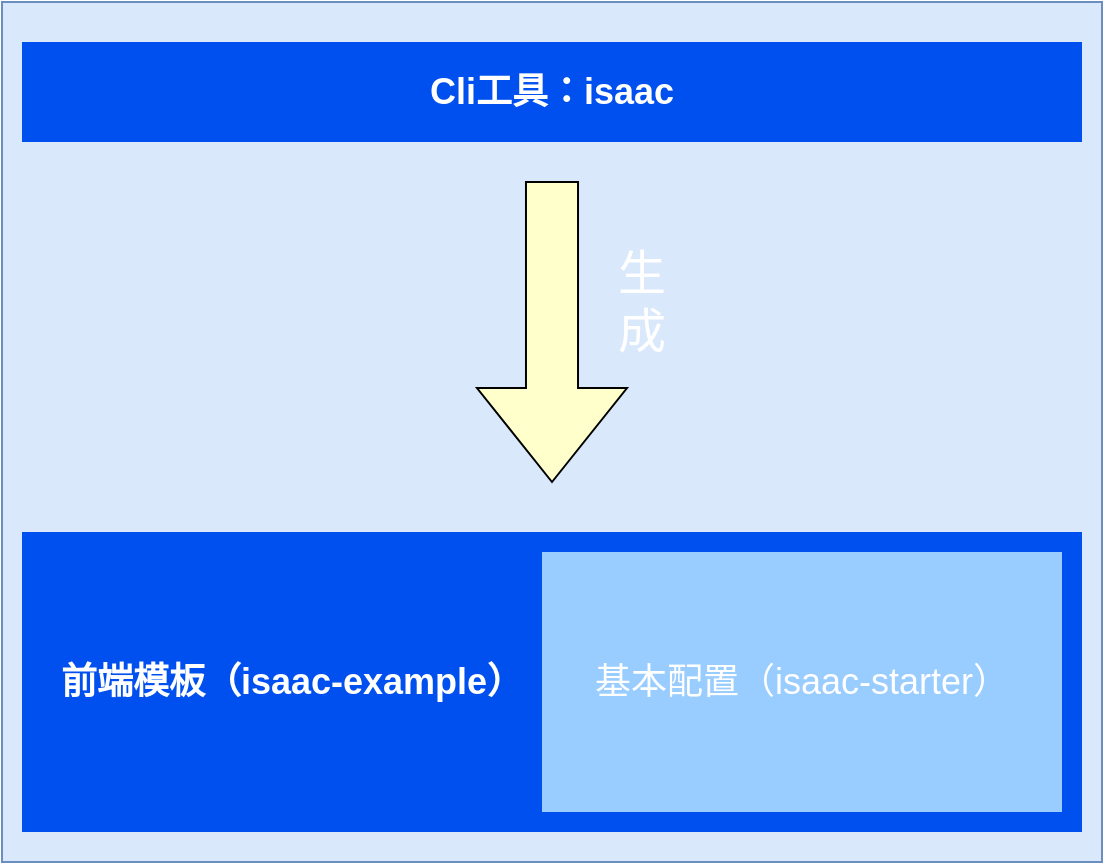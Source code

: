 <mxfile version="13.9.9" type="github" pages="6"><diagram id="6otcX5zRse0ud0OlFvIT" name="Page-1"><mxGraphModel dx="970" dy="597" grid="1" gridSize="10" guides="1" tooltips="1" connect="1" arrows="1" fold="1" page="1" pageScale="1" pageWidth="827" pageHeight="1169" math="0" shadow="0"><root><mxCell id="0"/><mxCell id="1" parent="0"/><mxCell id="jDVqzsKxWdKlwOmypgIS-8" value="" style="rounded=0;whiteSpace=wrap;html=1;fillColor=#dae8fc;strokeColor=#6c8ebf;" vertex="1" parent="1"><mxGeometry x="150" y="170" width="550" height="430" as="geometry"/></mxCell><mxCell id="jDVqzsKxWdKlwOmypgIS-9" value="&lt;h2&gt;&lt;b&gt;Cli工具：isaac&lt;/b&gt;&lt;/h2&gt;" style="rounded=0;whiteSpace=wrap;html=1;fillColor=#0050ef;fontColor=#ffffff;strokeColor=none;" vertex="1" parent="1"><mxGeometry x="160" y="190" width="530" height="50" as="geometry"/></mxCell><mxCell id="jDVqzsKxWdKlwOmypgIS-12" value="" style="rounded=0;whiteSpace=wrap;html=1;fillColor=#0050ef;fontColor=#ffffff;strokeColor=none;" vertex="1" parent="1"><mxGeometry x="160" y="435" width="530" height="150" as="geometry"/></mxCell><mxCell id="jDVqzsKxWdKlwOmypgIS-13" value="&lt;h2&gt;&lt;font color=&quot;#ffffff&quot;&gt;前端模板（isaac-example）&lt;/font&gt;&lt;/h2&gt;" style="text;html=1;strokeColor=none;fillColor=none;align=center;verticalAlign=middle;whiteSpace=wrap;rounded=0;rotation=0;" vertex="1" parent="1"><mxGeometry x="170" y="485" width="250" height="50" as="geometry"/></mxCell><mxCell id="jDVqzsKxWdKlwOmypgIS-15" value="&lt;font style=&quot;font-size: 18px&quot;&gt;基本配置（isaac-starter）&lt;/font&gt;" style="rounded=0;whiteSpace=wrap;html=1;fontColor=#ffffff;fillColor=#99CCFF;strokeColor=none;" vertex="1" parent="1"><mxGeometry x="420" y="445" width="260" height="130" as="geometry"/></mxCell><mxCell id="jDVqzsKxWdKlwOmypgIS-18" value="" style="shape=singleArrow;direction=south;whiteSpace=wrap;html=1;fillColor=#FFFFCC;arrowWidth=0.347;arrowSize=0.313;" vertex="1" parent="1"><mxGeometry x="387.5" y="260" width="75" height="150" as="geometry"/></mxCell><mxCell id="jDVqzsKxWdKlwOmypgIS-20" value="&lt;font style=&quot;font-size: 24px&quot; color=&quot;#ffffff&quot;&gt;生成&lt;/font&gt;" style="text;html=1;strokeColor=none;fillColor=none;align=center;verticalAlign=middle;whiteSpace=wrap;rounded=0;" vertex="1" parent="1"><mxGeometry x="450" y="310" width="40" height="20" as="geometry"/></mxCell></root></mxGraphModel></diagram><diagram id="1LnUUXDroYcjW_Lj-dPR" name="Page-2"><mxGraphModel dx="970" dy="597" grid="1" gridSize="10" guides="1" tooltips="1" connect="1" arrows="1" fold="1" page="1" pageScale="1" pageWidth="827" pageHeight="1169" math="0" shadow="0"><root><mxCell id="UqEc-HFAiwxeh4EpyW0S-0"/><mxCell id="UqEc-HFAiwxeh4EpyW0S-1" parent="UqEc-HFAiwxeh4EpyW0S-0"/><mxCell id="gWwB1pZjXVPNAmy_GSfP-2" value="" style="edgeStyle=orthogonalEdgeStyle;rounded=0;orthogonalLoop=1;jettySize=auto;html=1;" edge="1" parent="UqEc-HFAiwxeh4EpyW0S-1" source="tamhAyEGo12EPSpLrg5G-2" target="gWwB1pZjXVPNAmy_GSfP-1"><mxGeometry relative="1" as="geometry"/></mxCell><mxCell id="tamhAyEGo12EPSpLrg5G-2" value="&lt;font color=&quot;#ffffff&quot; style=&quot;font-size: 18px&quot;&gt;webpack公共配置&lt;/font&gt;" style="rounded=1;whiteSpace=wrap;html=1;strokeColor=#6c8ebf;fillColor=#dae8fc;" vertex="1" parent="UqEc-HFAiwxeh4EpyW0S-1"><mxGeometry x="270" y="230" width="260" height="80" as="geometry"/></mxCell><mxCell id="tamhAyEGo12EPSpLrg5G-10" value="" style="edgeStyle=orthogonalEdgeStyle;rounded=0;orthogonalLoop=1;jettySize=auto;html=1;" edge="1" parent="UqEc-HFAiwxeh4EpyW0S-1" source="tamhAyEGo12EPSpLrg5G-6" target="tamhAyEGo12EPSpLrg5G-2"><mxGeometry relative="1" as="geometry"/></mxCell><mxCell id="tamhAyEGo12EPSpLrg5G-6" value="&lt;font style=&quot;font-size: 18px&quot; color=&quot;#ffffff&quot;&gt;Vue&lt;/font&gt;" style="rounded=1;whiteSpace=wrap;html=1;strokeColor=#82b366;fillColor=#d5e8d4;" vertex="1" parent="UqEc-HFAiwxeh4EpyW0S-1"><mxGeometry x="190" y="400" width="160" height="80" as="geometry"/></mxCell><mxCell id="tamhAyEGo12EPSpLrg5G-11" value="" style="edgeStyle=orthogonalEdgeStyle;rounded=0;orthogonalLoop=1;jettySize=auto;html=1;" edge="1" parent="UqEc-HFAiwxeh4EpyW0S-1" source="tamhAyEGo12EPSpLrg5G-8" target="tamhAyEGo12EPSpLrg5G-2"><mxGeometry relative="1" as="geometry"/></mxCell><mxCell id="tamhAyEGo12EPSpLrg5G-8" value="&lt;font style=&quot;font-size: 18px&quot; color=&quot;#ffffff&quot;&gt;React&lt;/font&gt;" style="rounded=1;whiteSpace=wrap;html=1;strokeColor=#d79b00;fillColor=#ffe6cc;" vertex="1" parent="UqEc-HFAiwxeh4EpyW0S-1"><mxGeometry x="450" y="400" width="160" height="80" as="geometry"/></mxCell><mxCell id="gWwB1pZjXVPNAmy_GSfP-1" value="&lt;font style=&quot;font-size: 18px&quot; color=&quot;#ffffff&quot;&gt;isaac-starter配置&lt;/font&gt;" style="rounded=0;whiteSpace=wrap;html=1;strokeColor=#0e8088;fillColor=#b0e3e6;direction=west;" vertex="1" parent="UqEc-HFAiwxeh4EpyW0S-1"><mxGeometry x="270" y="130" width="260" height="60" as="geometry"/></mxCell></root></mxGraphModel></diagram><diagram id="YGaLvcI0wKPbFERS3ITs" name="Page-3"><mxGraphModel dx="970" dy="597" grid="1" gridSize="10" guides="1" tooltips="1" connect="1" arrows="1" fold="1" page="1" pageScale="1" pageWidth="827" pageHeight="1169" math="0" shadow="0"><root><mxCell id="e0H0sY_c4JXRI4TtJ5n2-0"/><mxCell id="e0H0sY_c4JXRI4TtJ5n2-1" parent="e0H0sY_c4JXRI4TtJ5n2-0"/><mxCell id="e0H0sY_c4JXRI4TtJ5n2-6" value="" style="edgeStyle=orthogonalEdgeStyle;rounded=0;orthogonalLoop=1;jettySize=auto;html=1;" edge="1" parent="e0H0sY_c4JXRI4TtJ5n2-1" source="e0H0sY_c4JXRI4TtJ5n2-2" target="e0H0sY_c4JXRI4TtJ5n2-3"><mxGeometry relative="1" as="geometry"/></mxCell><mxCell id="e0H0sY_c4JXRI4TtJ5n2-2" value="isaac-cli" style="rounded=0;whiteSpace=wrap;html=1;strokeColor=#000000;fillColor=#FFFFFF;" vertex="1" parent="e0H0sY_c4JXRI4TtJ5n2-1"><mxGeometry x="370" y="50" width="120" height="60" as="geometry"/></mxCell><mxCell id="e0H0sY_c4JXRI4TtJ5n2-7" value="" style="edgeStyle=orthogonalEdgeStyle;rounded=0;orthogonalLoop=1;jettySize=auto;html=1;" edge="1" parent="e0H0sY_c4JXRI4TtJ5n2-1" source="e0H0sY_c4JXRI4TtJ5n2-3" target="e0H0sY_c4JXRI4TtJ5n2-4"><mxGeometry relative="1" as="geometry"/></mxCell><mxCell id="e0H0sY_c4JXRI4TtJ5n2-19" value="" style="edgeStyle=orthogonalEdgeStyle;rounded=0;orthogonalLoop=1;jettySize=auto;html=1;" edge="1" parent="e0H0sY_c4JXRI4TtJ5n2-1" source="e0H0sY_c4JXRI4TtJ5n2-3" target="e0H0sY_c4JXRI4TtJ5n2-8"><mxGeometry relative="1" as="geometry"/></mxCell><mxCell id="e0H0sY_c4JXRI4TtJ5n2-3" value="初始化" style="rhombus;whiteSpace=wrap;html=1;strokeColor=#000000;fillColor=#FFFFFF;" vertex="1" parent="e0H0sY_c4JXRI4TtJ5n2-1"><mxGeometry x="390" y="150" width="80" height="80" as="geometry"/></mxCell><mxCell id="e0H0sY_c4JXRI4TtJ5n2-4" value="模板" style="rounded=0;whiteSpace=wrap;html=1;strokeColor=#000000;fillColor=#FFFFFF;" vertex="1" parent="e0H0sY_c4JXRI4TtJ5n2-1"><mxGeometry x="370" y="270" width="120" height="50" as="geometry"/></mxCell><mxCell id="e0H0sY_c4JXRI4TtJ5n2-20" style="edgeStyle=orthogonalEdgeStyle;rounded=0;orthogonalLoop=1;jettySize=auto;html=1;entryX=0;entryY=0.5;entryDx=0;entryDy=0;" edge="1" parent="e0H0sY_c4JXRI4TtJ5n2-1" source="e0H0sY_c4JXRI4TtJ5n2-8" target="e0H0sY_c4JXRI4TtJ5n2-16"><mxGeometry relative="1" as="geometry"><Array as="points"><mxPoint x="250" y="250"/><mxPoint x="345" y="250"/><mxPoint x="345" y="400"/></Array></mxGeometry></mxCell><mxCell id="e0H0sY_c4JXRI4TtJ5n2-8" value="注入环境变量" style="rhombus;whiteSpace=wrap;html=1;strokeColor=#000000;fillColor=#FFFFFF;" vertex="1" parent="e0H0sY_c4JXRI4TtJ5n2-1"><mxGeometry x="180" y="150" width="140" height="80" as="geometry"/></mxCell><mxCell id="e0H0sY_c4JXRI4TtJ5n2-23" value="" style="edgeStyle=orthogonalEdgeStyle;rounded=0;orthogonalLoop=1;jettySize=auto;html=1;" edge="1" parent="e0H0sY_c4JXRI4TtJ5n2-1" source="e0H0sY_c4JXRI4TtJ5n2-16" target="e0H0sY_c4JXRI4TtJ5n2-22"><mxGeometry relative="1" as="geometry"/></mxCell><mxCell id="e0H0sY_c4JXRI4TtJ5n2-24" style="edgeStyle=entityRelationEdgeStyle;rounded=0;orthogonalLoop=1;jettySize=auto;html=1;exitX=1;exitY=0.5;exitDx=0;exitDy=0;entryX=0;entryY=0.5;entryDx=0;entryDy=0;" edge="1" parent="e0H0sY_c4JXRI4TtJ5n2-1" source="e0H0sY_c4JXRI4TtJ5n2-16" target="e0H0sY_c4JXRI4TtJ5n2-21"><mxGeometry relative="1" as="geometry"/></mxCell><mxCell id="e0H0sY_c4JXRI4TtJ5n2-26" style="edgeStyle=entityRelationEdgeStyle;rounded=0;orthogonalLoop=1;jettySize=auto;html=1;entryX=0;entryY=0.5;entryDx=0;entryDy=0;" edge="1" parent="e0H0sY_c4JXRI4TtJ5n2-1" source="e0H0sY_c4JXRI4TtJ5n2-16" target="e0H0sY_c4JXRI4TtJ5n2-25"><mxGeometry relative="1" as="geometry"/></mxCell><mxCell id="-FTTKclViNHL-SkCBTzY-2" value="" style="edgeStyle=entityRelationEdgeStyle;rounded=0;orthogonalLoop=1;jettySize=auto;html=1;" edge="1" parent="e0H0sY_c4JXRI4TtJ5n2-1" source="e0H0sY_c4JXRI4TtJ5n2-16" target="-FTTKclViNHL-SkCBTzY-1"><mxGeometry relative="1" as="geometry"/></mxCell><mxCell id="e0H0sY_c4JXRI4TtJ5n2-16" value="isaac-stater" style="rounded=0;whiteSpace=wrap;html=1;strokeColor=#000000;fillColor=#FFFFFF;" vertex="1" parent="e0H0sY_c4JXRI4TtJ5n2-1"><mxGeometry x="370" y="370" width="120" height="60" as="geometry"/></mxCell><mxCell id="e0H0sY_c4JXRI4TtJ5n2-21" value="本地起服务" style="rhombus;whiteSpace=wrap;html=1;strokeColor=#000000;fillColor=#FFFFFF;" vertex="1" parent="e0H0sY_c4JXRI4TtJ5n2-1"><mxGeometry x="580" y="260" width="80" height="80" as="geometry"/></mxCell><mxCell id="e0H0sY_c4JXRI4TtJ5n2-22" value="打包" style="rhombus;whiteSpace=wrap;html=1;strokeColor=#000000;fillColor=#FFFFFF;" vertex="1" parent="e0H0sY_c4JXRI4TtJ5n2-1"><mxGeometry x="580" y="360" width="80" height="80" as="geometry"/></mxCell><mxCell id="e0H0sY_c4JXRI4TtJ5n2-25" value="ssr" style="rhombus;whiteSpace=wrap;html=1;strokeColor=#000000;fillColor=#FFFFFF;" vertex="1" parent="e0H0sY_c4JXRI4TtJ5n2-1"><mxGeometry x="580" y="460" width="80" height="80" as="geometry"/></mxCell><mxCell id="e0H0sY_c4JXRI4TtJ5n2-30" value="" style="curved=1;endArrow=classic;html=1;exitX=1;exitY=0.5;exitDx=0;exitDy=0;entryX=0.5;entryY=0;entryDx=0;entryDy=0;" edge="1" parent="e0H0sY_c4JXRI4TtJ5n2-1" source="e0H0sY_c4JXRI4TtJ5n2-2" target="e0H0sY_c4JXRI4TtJ5n2-21"><mxGeometry width="50" height="50" relative="1" as="geometry"><mxPoint x="590" y="80" as="sourcePoint"/><mxPoint x="620" y="250" as="targetPoint"/><Array as="points"><mxPoint x="640" y="80"/><mxPoint x="650" y="140"/></Array></mxGeometry></mxCell><mxCell id="e0H0sY_c4JXRI4TtJ5n2-31" value="调用" style="edgeLabel;html=1;align=center;verticalAlign=middle;resizable=0;points=[];" vertex="1" connectable="0" parent="e0H0sY_c4JXRI4TtJ5n2-30"><mxGeometry x="0.842" y="-1" relative="1" as="geometry"><mxPoint as="offset"/></mxGeometry></mxCell><mxCell id="e0H0sY_c4JXRI4TtJ5n2-32" value="" style="curved=1;endArrow=classic;html=1;entryX=1;entryY=0.5;entryDx=0;entryDy=0;" edge="1" parent="e0H0sY_c4JXRI4TtJ5n2-1" target="e0H0sY_c4JXRI4TtJ5n2-22"><mxGeometry width="50" height="50" relative="1" as="geometry"><mxPoint x="490" y="80" as="sourcePoint"/><mxPoint x="630" y="270" as="targetPoint"/><Array as="points"><mxPoint x="650" y="90"/><mxPoint x="820" y="200"/><mxPoint x="790" y="280"/></Array></mxGeometry></mxCell><mxCell id="e0H0sY_c4JXRI4TtJ5n2-33" value="调用" style="edgeLabel;html=1;align=center;verticalAlign=middle;resizable=0;points=[];" vertex="1" connectable="0" parent="e0H0sY_c4JXRI4TtJ5n2-32"><mxGeometry x="0.842" y="-1" relative="1" as="geometry"><mxPoint as="offset"/></mxGeometry></mxCell><mxCell id="e0H0sY_c4JXRI4TtJ5n2-34" value="" style="curved=1;endArrow=classic;html=1;entryX=1;entryY=0.5;entryDx=0;entryDy=0;exitX=1;exitY=0.5;exitDx=0;exitDy=0;" edge="1" parent="e0H0sY_c4JXRI4TtJ5n2-1" source="e0H0sY_c4JXRI4TtJ5n2-2" target="e0H0sY_c4JXRI4TtJ5n2-25"><mxGeometry width="50" height="50" relative="1" as="geometry"><mxPoint x="500" y="90" as="sourcePoint"/><mxPoint x="630" y="370" as="targetPoint"/><Array as="points"><mxPoint x="660" y="100"/><mxPoint x="800" y="290"/></Array></mxGeometry></mxCell><mxCell id="e0H0sY_c4JXRI4TtJ5n2-35" value="调用" style="edgeLabel;html=1;align=center;verticalAlign=middle;resizable=0;points=[];" vertex="1" connectable="0" parent="e0H0sY_c4JXRI4TtJ5n2-34"><mxGeometry x="0.842" y="-1" relative="1" as="geometry"><mxPoint as="offset"/></mxGeometry></mxCell><mxCell id="-FTTKclViNHL-SkCBTzY-4" value="" style="edgeStyle=entityRelationEdgeStyle;rounded=0;orthogonalLoop=1;jettySize=auto;html=1;" edge="1" parent="e0H0sY_c4JXRI4TtJ5n2-1" source="-FTTKclViNHL-SkCBTzY-1" target="-FTTKclViNHL-SkCBTzY-3"><mxGeometry relative="1" as="geometry"/></mxCell><mxCell id="-FTTKclViNHL-SkCBTzY-1" value="生成" style="rhombus;whiteSpace=wrap;html=1;strokeColor=#000000;fillColor=#FFFFFF;" vertex="1" parent="e0H0sY_c4JXRI4TtJ5n2-1"><mxGeometry x="200" y="360" width="80" height="80" as="geometry"/></mxCell><mxCell id="-FTTKclViNHL-SkCBTzY-3" value="dist" style="rounded=0;whiteSpace=wrap;html=1;strokeColor=#000000;fillColor=#FFFFFF;" vertex="1" parent="e0H0sY_c4JXRI4TtJ5n2-1"><mxGeometry x="50" y="370" width="120" height="60" as="geometry"/></mxCell><mxCell id="-FTTKclViNHL-SkCBTzY-6" value="发布" style="rhombus;whiteSpace=wrap;html=1;strokeColor=#000000;fillColor=#FFFFFF;" vertex="1" parent="e0H0sY_c4JXRI4TtJ5n2-1"><mxGeometry x="70" y="200" width="80" height="80" as="geometry"/></mxCell><mxCell id="-FTTKclViNHL-SkCBTzY-7" value="" style="curved=1;endArrow=classic;html=1;exitX=0;exitY=0.5;exitDx=0;exitDy=0;entryX=0.5;entryY=0;entryDx=0;entryDy=0;" edge="1" parent="e0H0sY_c4JXRI4TtJ5n2-1" source="e0H0sY_c4JXRI4TtJ5n2-2" target="-FTTKclViNHL-SkCBTzY-6"><mxGeometry width="50" height="50" relative="1" as="geometry"><mxPoint x="150" y="100" as="sourcePoint"/><mxPoint x="200" y="50" as="targetPoint"/><Array as="points"><mxPoint x="200" y="100"/><mxPoint x="150" y="50"/></Array></mxGeometry></mxCell><mxCell id="-FTTKclViNHL-SkCBTzY-8" value="调用" style="edgeLabel;html=1;align=center;verticalAlign=middle;resizable=0;points=[];" vertex="1" connectable="0" parent="-FTTKclViNHL-SkCBTzY-7"><mxGeometry x="-0.281" y="-11" relative="1" as="geometry"><mxPoint as="offset"/></mxGeometry></mxCell><mxCell id="-FTTKclViNHL-SkCBTzY-12" value="" style="endArrow=classic;html=1;exitX=0.5;exitY=1;exitDx=0;exitDy=0;entryX=0.5;entryY=0;entryDx=0;entryDy=0;" edge="1" parent="e0H0sY_c4JXRI4TtJ5n2-1" source="-FTTKclViNHL-SkCBTzY-6" target="-FTTKclViNHL-SkCBTzY-3"><mxGeometry width="50" height="50" relative="1" as="geometry"><mxPoint x="80" y="350" as="sourcePoint"/><mxPoint x="130" y="300" as="targetPoint"/></mxGeometry></mxCell><mxCell id="kTvdf31HuEmpg1UrAiSL-2" value="" style="endArrow=classic;html=1;entryX=0.5;entryY=0;entryDx=0;entryDy=0;exitX=0.5;exitY=1;exitDx=0;exitDy=0;" edge="1" parent="e0H0sY_c4JXRI4TtJ5n2-1" source="e0H0sY_c4JXRI4TtJ5n2-4" target="e0H0sY_c4JXRI4TtJ5n2-16"><mxGeometry width="50" height="50" relative="1" as="geometry"><mxPoint x="390" y="320" as="sourcePoint"/><mxPoint x="440" y="270" as="targetPoint"/></mxGeometry></mxCell><mxCell id="kTvdf31HuEmpg1UrAiSL-3" value="依赖" style="edgeLabel;html=1;align=center;verticalAlign=middle;resizable=0;points=[];" vertex="1" connectable="0" parent="kTvdf31HuEmpg1UrAiSL-2"><mxGeometry x="-0.12" y="-4" relative="1" as="geometry"><mxPoint as="offset"/></mxGeometry></mxCell></root></mxGraphModel></diagram><diagram id="F7HNr8ZZQ7I9TkYFXLdi" name="Page-4"><mxGraphModel dx="970" dy="597" grid="1" gridSize="10" guides="1" tooltips="1" connect="1" arrows="1" fold="1" page="1" pageScale="1" pageWidth="827" pageHeight="1169" math="0" shadow="0"><root><mxCell id="QTH115efoMMcDDfkCpW7-0"/><mxCell id="QTH115efoMMcDDfkCpW7-1" parent="QTH115efoMMcDDfkCpW7-0"/><mxCell id="q5d-zXOAiYa-DDCfqqLM-10" style="edgeStyle=orthogonalEdgeStyle;rounded=0;orthogonalLoop=1;jettySize=auto;html=1;exitX=0.5;exitY=1;exitDx=0;exitDy=0;entryX=0.5;entryY=0;entryDx=0;entryDy=0;" edge="1" parent="QTH115efoMMcDDfkCpW7-1" source="q5d-zXOAiYa-DDCfqqLM-0" target="q5d-zXOAiYa-DDCfqqLM-3"><mxGeometry relative="1" as="geometry"/></mxCell><mxCell id="zQy3y897x_ScAeVpDcGv-1" style="edgeStyle=orthogonalEdgeStyle;rounded=0;orthogonalLoop=1;jettySize=auto;html=1;entryX=0.5;entryY=0;entryDx=0;entryDy=0;exitX=0;exitY=0.5;exitDx=0;exitDy=0;" edge="1" parent="QTH115efoMMcDDfkCpW7-1" source="q5d-zXOAiYa-DDCfqqLM-3" target="zQy3y897x_ScAeVpDcGv-0"><mxGeometry relative="1" as="geometry"/></mxCell><mxCell id="q5d-zXOAiYa-DDCfqqLM-0" value="版本管理" style="rounded=0;whiteSpace=wrap;html=1;strokeColor=#000000;fillColor=#FFFFFF;" vertex="1" parent="QTH115efoMMcDDfkCpW7-1"><mxGeometry x="420" y="140" width="114" height="60" as="geometry"/></mxCell><mxCell id="q5d-zXOAiYa-DDCfqqLM-1" value="isaac-starter" style="rounded=0;whiteSpace=wrap;html=1;strokeColor=#000000;fillColor=#FFFFFF;" vertex="1" parent="QTH115efoMMcDDfkCpW7-1"><mxGeometry x="340" y="340" width="120" height="60" as="geometry"/></mxCell><mxCell id="q5d-zXOAiYa-DDCfqqLM-2" value="isaac-example" style="rounded=0;whiteSpace=wrap;html=1;strokeColor=#000000;fillColor=#FFFFFF;" vertex="1" parent="QTH115efoMMcDDfkCpW7-1"><mxGeometry x="490" y="340" width="120" height="60" as="geometry"/></mxCell><mxCell id="q5d-zXOAiYa-DDCfqqLM-8" style="edgeStyle=orthogonalEdgeStyle;rounded=0;orthogonalLoop=1;jettySize=auto;html=1;entryX=0.5;entryY=0;entryDx=0;entryDy=0;exitX=0.5;exitY=1;exitDx=0;exitDy=0;" edge="1" parent="QTH115efoMMcDDfkCpW7-1" source="q5d-zXOAiYa-DDCfqqLM-3" target="q5d-zXOAiYa-DDCfqqLM-1"><mxGeometry relative="1" as="geometry"/></mxCell><mxCell id="q5d-zXOAiYa-DDCfqqLM-9" style="edgeStyle=orthogonalEdgeStyle;rounded=0;orthogonalLoop=1;jettySize=auto;html=1;" edge="1" parent="QTH115efoMMcDDfkCpW7-1" source="q5d-zXOAiYa-DDCfqqLM-3" target="q5d-zXOAiYa-DDCfqqLM-2"><mxGeometry relative="1" as="geometry"><mxPoint x="580" y="330" as="targetPoint"/></mxGeometry></mxCell><mxCell id="q5d-zXOAiYa-DDCfqqLM-3" value="npm" style="rhombus;whiteSpace=wrap;html=1;strokeColor=#000000;fillColor=#FFFFFF;" vertex="1" parent="QTH115efoMMcDDfkCpW7-1"><mxGeometry x="420" y="230" width="114" height="60" as="geometry"/></mxCell><mxCell id="zQy3y897x_ScAeVpDcGv-0" value="isaac-cli" style="rounded=0;whiteSpace=wrap;html=1;strokeColor=#000000;fillColor=#FFFFFF;" vertex="1" parent="QTH115efoMMcDDfkCpW7-1"><mxGeometry x="130" y="340" width="120" height="60" as="geometry"/></mxCell></root></mxGraphModel></diagram><diagram id="MoJ5rHw8Yju8jZZIFpST" name="Page-5"><mxGraphModel dx="1141" dy="769" grid="1" gridSize="10" guides="1" tooltips="1" connect="1" arrows="1" fold="1" page="1" pageScale="1" pageWidth="827" pageHeight="1169" math="0" shadow="0"><root><mxCell id="DZkMPI0rghF7yUaJpJAx-0"/><mxCell id="DZkMPI0rghF7yUaJpJAx-1" parent="DZkMPI0rghF7yUaJpJAx-0"/><mxCell id="DZkMPI0rghF7yUaJpJAx-2" value="" style="rounded=0;whiteSpace=wrap;html=1;strokeColor=#10739e;fillColor=#b1ddf0;" vertex="1" parent="DZkMPI0rghF7yUaJpJAx-1"><mxGeometry x="250" y="80" width="552.5" height="540" as="geometry"/></mxCell><mxCell id="DZkMPI0rghF7yUaJpJAx-3" value="&lt;font style=&quot;font-size: 24px&quot; color=&quot;#ffffff&quot;&gt;durka-cli&lt;/font&gt;" style="rounded=0;whiteSpace=wrap;html=1;strokeColor=#6c8ebf;fillColor=#dae8fc;gradientColor=#7ea6e0;" vertex="1" parent="DZkMPI0rghF7yUaJpJAx-1"><mxGeometry x="270" y="96" width="514" height="100" as="geometry"/></mxCell><mxCell id="5YF3_HrHajpcHr8k4Hrt-0" value="&lt;span style=&quot;color: rgb(255 , 255 , 255) ; font-size: 24px&quot;&gt;durka-scripts&lt;/span&gt;" style="rounded=0;whiteSpace=wrap;html=1;strokeColor=#6c8ebf;fillColor=#dae8fc;gradientColor=#7ea6e0;" vertex="1" parent="DZkMPI0rghF7yUaJpJAx-1"><mxGeometry x="270" y="286" width="515" height="110" as="geometry"/></mxCell><mxCell id="5YF3_HrHajpcHr8k4Hrt-1" value="&lt;div style=&quot;font-family: &amp;#34;menlo&amp;#34; , &amp;#34;monaco&amp;#34; , &amp;#34;courier new&amp;#34; , monospace ; line-height: 24px&quot;&gt;&lt;font color=&quot;#ffffff&quot; style=&quot;font-size: 14px&quot;&gt;@durka/example-js-vue-spa&lt;/font&gt;&lt;/div&gt;" style="rounded=0;whiteSpace=wrap;html=1;strokeColor=#6c8ebf;fillColor=#dae8fc;gradientColor=#7ea6e0;align=left;" vertex="1" parent="DZkMPI0rghF7yUaJpJAx-1"><mxGeometry x="270" y="476" width="512.5" height="120" as="geometry"/></mxCell><mxCell id="5YF3_HrHajpcHr8k4Hrt-4" value="&lt;div style=&quot;font-family: &amp;#34;menlo&amp;#34; , &amp;#34;monaco&amp;#34; , &amp;#34;courier new&amp;#34; , monospace ; font-size: 16px ; line-height: 24px&quot;&gt;&lt;font color=&quot;#ffffff&quot;&gt;@durka/example-js-vue-spa-starter&lt;/font&gt;&lt;/div&gt;" style="rounded=0;whiteSpace=wrap;html=1;strokeColor=#82b366;fillColor=#d5e8d4;gradientColor=#97d077;" vertex="1" parent="DZkMPI0rghF7yUaJpJAx-1"><mxGeometry x="490" y="516" width="280" height="60" as="geometry"/></mxCell><mxCell id="5YF3_HrHajpcHr8k4Hrt-7" value="" style="rounded=0;whiteSpace=wrap;html=1;strokeColor=#36393d;fillColor=#cce5ff;" vertex="1" parent="DZkMPI0rghF7yUaJpJAx-1"><mxGeometry x="60" y="80" width="170" height="540" as="geometry"/></mxCell><mxCell id="5YF3_HrHajpcHr8k4Hrt-8" value="" style="shape=singleArrow;direction=south;whiteSpace=wrap;html=1;strokeColor=#000000;fillColor=#FFFFFF;arrowWidth=0.349;arrowSize=0.415;" vertex="1" parent="DZkMPI0rghF7yUaJpJAx-1"><mxGeometry x="115" y="202" width="60" height="84" as="geometry"/></mxCell><mxCell id="5YF3_HrHajpcHr8k4Hrt-9" value="" style="shape=singleArrow;direction=south;whiteSpace=wrap;html=1;strokeColor=#000000;fillColor=#FFFFFF;arrowWidth=0.349;arrowSize=0.415;" vertex="1" parent="DZkMPI0rghF7yUaJpJAx-1"><mxGeometry x="115" y="396" width="60" height="84" as="geometry"/></mxCell><mxCell id="5YF3_HrHajpcHr8k4Hrt-11" value="&lt;font style=&quot;font-size: 14px&quot; color=&quot;#ffffff&quot;&gt;下载/缓存&lt;/font&gt;" style="rounded=0;whiteSpace=wrap;html=1;strokeColor=#56517e;fillColor=#d0cee2;" vertex="1" parent="DZkMPI0rghF7yUaJpJAx-1"><mxGeometry x="85" y="116" width="120" height="60" as="geometry"/></mxCell><mxCell id="5YF3_HrHajpcHr8k4Hrt-12" value="&lt;font color=&quot;#ffffff&quot;&gt;&lt;span style=&quot;font-size: 14px&quot;&gt;生成脚手架&lt;/span&gt;&lt;/font&gt;" style="rounded=0;whiteSpace=wrap;html=1;strokeColor=#56517e;fillColor=#d0cee2;" vertex="1" parent="DZkMPI0rghF7yUaJpJAx-1"><mxGeometry x="85" y="311" width="120" height="60" as="geometry"/></mxCell><mxCell id="5YF3_HrHajpcHr8k4Hrt-13" value="&lt;font color=&quot;#ffffff&quot;&gt;&lt;span style=&quot;font-size: 14px&quot;&gt;前端模板&lt;/span&gt;&lt;/font&gt;" style="rounded=0;whiteSpace=wrap;html=1;strokeColor=#56517e;fillColor=#d0cee2;" vertex="1" parent="DZkMPI0rghF7yUaJpJAx-1"><mxGeometry x="85" y="506" width="120" height="60" as="geometry"/></mxCell></root></mxGraphModel></diagram><diagram id="WFZ9rlZPYaUSRCM48I2j" name="第 6 页"><mxGraphModel dx="970" dy="597" grid="1" gridSize="10" guides="1" tooltips="1" connect="1" arrows="1" fold="1" page="1" pageScale="1" pageWidth="827" pageHeight="1169" math="0" shadow="0"><root><mxCell id="HofRRlqDhDeo_LlLm3DD-0"/><mxCell id="HofRRlqDhDeo_LlLm3DD-1" parent="HofRRlqDhDeo_LlLm3DD-0"/><mxCell id="HofRRlqDhDeo_LlLm3DD-8" value="" style="edgeStyle=orthogonalEdgeStyle;rounded=0;orthogonalLoop=1;jettySize=auto;html=1;entryX=0.5;entryY=0;entryDx=0;entryDy=0;" edge="1" parent="HofRRlqDhDeo_LlLm3DD-1" source="HofRRlqDhDeo_LlLm3DD-2" target="HofRRlqDhDeo_LlLm3DD-9"><mxGeometry relative="1" as="geometry"><mxPoint x="224" y="140" as="targetPoint"/></mxGeometry></mxCell><mxCell id="HofRRlqDhDeo_LlLm3DD-2" value="durka-cli" style="rounded=0;whiteSpace=wrap;html=1;strokeColor=#000000;fillColor=#FFFFFF;" vertex="1" parent="HofRRlqDhDeo_LlLm3DD-1"><mxGeometry x="164" y="50" width="120" height="60" as="geometry"/></mxCell><mxCell id="HofRRlqDhDeo_LlLm3DD-23" value="" style="edgeStyle=orthogonalEdgeStyle;rounded=0;orthogonalLoop=1;jettySize=auto;html=1;" edge="1" parent="HofRRlqDhDeo_LlLm3DD-1" source="HofRRlqDhDeo_LlLm3DD-9" target="HofRRlqDhDeo_LlLm3DD-20"><mxGeometry relative="1" as="geometry"/></mxCell><mxCell id="HofRRlqDhDeo_LlLm3DD-9" value="版本管理" style="rhombus;whiteSpace=wrap;html=1;strokeColor=#000000;fillColor=#FFFFFF;" vertex="1" parent="HofRRlqDhDeo_LlLm3DD-1"><mxGeometry x="164" y="160" width="120" height="80" as="geometry"/></mxCell><mxCell id="HofRRlqDhDeo_LlLm3DD-12" value="durka-scripts" style="rounded=0;whiteSpace=wrap;html=1;strokeColor=#000000;fillColor=#FFFFFF;" vertex="1" parent="HofRRlqDhDeo_LlLm3DD-1"><mxGeometry x="20" y="730" width="134" height="60" as="geometry"/></mxCell><mxCell id="HofRRlqDhDeo_LlLm3DD-14" value="&lt;div style=&quot;font-family: &amp;#34;menlo&amp;#34; , &amp;#34;monaco&amp;#34; , &amp;#34;courier new&amp;#34; , monospace ; font-weight: normal ; font-size: 16px ; line-height: 24px&quot;&gt;&lt;div&gt;@durka/example-js-vue-spa&lt;/div&gt;&lt;/div&gt;" style="rounded=0;whiteSpace=wrap;html=1;strokeColor=#000000;fillColor=#FFFFFF;" vertex="1" parent="HofRRlqDhDeo_LlLm3DD-1"><mxGeometry x="200" y="960" width="254" height="60" as="geometry"/></mxCell><mxCell id="HofRRlqDhDeo_LlLm3DD-15" value="&lt;span style=&quot;font-family: &amp;#34;menlo&amp;#34; , &amp;#34;monaco&amp;#34; , &amp;#34;courier new&amp;#34; , monospace ; font-size: 16px&quot;&gt;@durka/example-js-react-spa&lt;/span&gt;" style="rounded=0;whiteSpace=wrap;html=1;strokeColor=#000000;fillColor=#FFFFFF;" vertex="1" parent="HofRRlqDhDeo_LlLm3DD-1"><mxGeometry x="540" y="960" width="280" height="60" as="geometry"/></mxCell><mxCell id="HofRRlqDhDeo_LlLm3DD-27" value="" style="edgeStyle=orthogonalEdgeStyle;rounded=0;orthogonalLoop=1;jettySize=auto;html=1;" edge="1" parent="HofRRlqDhDeo_LlLm3DD-1" source="HofRRlqDhDeo_LlLm3DD-18" target="HofRRlqDhDeo_LlLm3DD-21"><mxGeometry relative="1" as="geometry"/></mxCell><mxCell id="HofRRlqDhDeo_LlLm3DD-18" value="下载" style="rhombus;whiteSpace=wrap;html=1;strokeColor=#000000;fillColor=#FFFFFF;" vertex="1" parent="HofRRlqDhDeo_LlLm3DD-1"><mxGeometry x="374" y="290" width="120" height="80" as="geometry"/></mxCell><mxCell id="HofRRlqDhDeo_LlLm3DD-24" value="" style="edgeStyle=orthogonalEdgeStyle;rounded=0;orthogonalLoop=1;jettySize=auto;html=1;" edge="1" parent="HofRRlqDhDeo_LlLm3DD-1" source="HofRRlqDhDeo_LlLm3DD-20" target="HofRRlqDhDeo_LlLm3DD-18"><mxGeometry relative="1" as="geometry"/></mxCell><mxCell id="HofRRlqDhDeo_LlLm3DD-25" value="否" style="edgeLabel;html=1;align=center;verticalAlign=middle;resizable=0;points=[];" vertex="1" connectable="0" parent="HofRRlqDhDeo_LlLm3DD-24"><mxGeometry x="0.05" y="2" relative="1" as="geometry"><mxPoint x="1" as="offset"/></mxGeometry></mxCell><mxCell id="HofRRlqDhDeo_LlLm3DD-35" value="" style="edgeStyle=orthogonalEdgeStyle;rounded=0;orthogonalLoop=1;jettySize=auto;html=1;" edge="1" parent="HofRRlqDhDeo_LlLm3DD-1" source="HofRRlqDhDeo_LlLm3DD-20" target="HofRRlqDhDeo_LlLm3DD-32"><mxGeometry relative="1" as="geometry"/></mxCell><mxCell id="HofRRlqDhDeo_LlLm3DD-36" value="是" style="edgeLabel;html=1;align=center;verticalAlign=middle;resizable=0;points=[];" vertex="1" connectable="0" parent="HofRRlqDhDeo_LlLm3DD-35"><mxGeometry x="-0.344" y="-1" relative="1" as="geometry"><mxPoint x="-1" y="3" as="offset"/></mxGeometry></mxCell><mxCell id="HofRRlqDhDeo_LlLm3DD-20" value="本地是否有缓存" style="rhombus;whiteSpace=wrap;html=1;strokeColor=#000000;fillColor=#FFFFFF;" vertex="1" parent="HofRRlqDhDeo_LlLm3DD-1"><mxGeometry x="163.5" y="290" width="120" height="80" as="geometry"/></mxCell><mxCell id="HofRRlqDhDeo_LlLm3DD-50" value="" style="edgeStyle=orthogonalEdgeStyle;rounded=0;orthogonalLoop=1;jettySize=auto;html=1;" edge="1" parent="HofRRlqDhDeo_LlLm3DD-1" source="HofRRlqDhDeo_LlLm3DD-21" target="HofRRlqDhDeo_LlLm3DD-49"><mxGeometry relative="1" as="geometry"/></mxCell><mxCell id="HofRRlqDhDeo_LlLm3DD-21" value="缓存" style="rhombus;whiteSpace=wrap;html=1;strokeColor=#000000;fillColor=#FFFFFF;" vertex="1" parent="HofRRlqDhDeo_LlLm3DD-1"><mxGeometry x="374" y="505" width="120" height="80" as="geometry"/></mxCell><mxCell id="HofRRlqDhDeo_LlLm3DD-38" value="" style="edgeStyle=orthogonalEdgeStyle;rounded=0;orthogonalLoop=1;jettySize=auto;html=1;" edge="1" parent="HofRRlqDhDeo_LlLm3DD-1" source="HofRRlqDhDeo_LlLm3DD-32" target="HofRRlqDhDeo_LlLm3DD-37"><mxGeometry relative="1" as="geometry"/></mxCell><mxCell id="HofRRlqDhDeo_LlLm3DD-32" value="diff版本" style="rhombus;whiteSpace=wrap;html=1;strokeColor=#000000;fillColor=#FFFFFF;" vertex="1" parent="HofRRlqDhDeo_LlLm3DD-1"><mxGeometry x="164" y="400" width="120" height="80" as="geometry"/></mxCell><mxCell id="HofRRlqDhDeo_LlLm3DD-39" value="" style="edgeStyle=orthogonalEdgeStyle;rounded=0;orthogonalLoop=1;jettySize=auto;html=1;" edge="1" parent="HofRRlqDhDeo_LlLm3DD-1" source="HofRRlqDhDeo_LlLm3DD-37" target="HofRRlqDhDeo_LlLm3DD-21"><mxGeometry relative="1" as="geometry"/></mxCell><mxCell id="HofRRlqDhDeo_LlLm3DD-40" value="否" style="edgeLabel;html=1;align=center;verticalAlign=middle;resizable=0;points=[];" vertex="1" connectable="0" parent="HofRRlqDhDeo_LlLm3DD-39"><mxGeometry y="-1" relative="1" as="geometry"><mxPoint as="offset"/></mxGeometry></mxCell><mxCell id="HofRRlqDhDeo_LlLm3DD-44" style="edgeStyle=orthogonalEdgeStyle;rounded=0;orthogonalLoop=1;jettySize=auto;html=1;entryX=0.5;entryY=0;entryDx=0;entryDy=0;" edge="1" parent="HofRRlqDhDeo_LlLm3DD-1" source="HofRRlqDhDeo_LlLm3DD-37" target="HofRRlqDhDeo_LlLm3DD-18"><mxGeometry relative="1" as="geometry"/></mxCell><mxCell id="HofRRlqDhDeo_LlLm3DD-45" value="是" style="edgeLabel;html=1;align=center;verticalAlign=middle;resizable=0;points=[];" vertex="1" connectable="0" parent="HofRRlqDhDeo_LlLm3DD-44"><mxGeometry x="-0.528" y="2" relative="1" as="geometry"><mxPoint as="offset"/></mxGeometry></mxCell><mxCell id="HofRRlqDhDeo_LlLm3DD-37" value="需要更新" style="rhombus;whiteSpace=wrap;html=1;strokeColor=#000000;fillColor=#FFFFFF;" vertex="1" parent="HofRRlqDhDeo_LlLm3DD-1"><mxGeometry x="164" y="505" width="120" height="80" as="geometry"/></mxCell><mxCell id="HofRRlqDhDeo_LlLm3DD-53" style="edgeStyle=orthogonalEdgeStyle;rounded=0;orthogonalLoop=1;jettySize=auto;html=1;" edge="1" parent="HofRRlqDhDeo_LlLm3DD-1" source="HofRRlqDhDeo_LlLm3DD-49" target="HofRRlqDhDeo_LlLm3DD-51"><mxGeometry relative="1" as="geometry"/></mxCell><mxCell id="HofRRlqDhDeo_LlLm3DD-54" style="edgeStyle=orthogonalEdgeStyle;rounded=0;orthogonalLoop=1;jettySize=auto;html=1;entryX=0.5;entryY=0;entryDx=0;entryDy=0;" edge="1" parent="HofRRlqDhDeo_LlLm3DD-1" source="HofRRlqDhDeo_LlLm3DD-49" target="HofRRlqDhDeo_LlLm3DD-52"><mxGeometry relative="1" as="geometry"/></mxCell><mxCell id="HofRRlqDhDeo_LlLm3DD-49" value="根目录~/.durka" style="rounded=0;whiteSpace=wrap;html=1;strokeColor=#000000;fillColor=#FFFFFF;" vertex="1" parent="HofRRlqDhDeo_LlLm3DD-1"><mxGeometry x="367" y="630" width="134" height="60" as="geometry"/></mxCell><mxCell id="HofRRlqDhDeo_LlLm3DD-55" value="" style="edgeStyle=orthogonalEdgeStyle;rounded=0;orthogonalLoop=1;jettySize=auto;html=1;" edge="1" parent="HofRRlqDhDeo_LlLm3DD-1" source="HofRRlqDhDeo_LlLm3DD-51" target="HofRRlqDhDeo_LlLm3DD-12"><mxGeometry relative="1" as="geometry"/></mxCell><mxCell id="HofRRlqDhDeo_LlLm3DD-51" value="scripts/@version" style="rounded=0;whiteSpace=wrap;html=1;strokeColor=#000000;fillColor=#FFFFFF;" vertex="1" parent="HofRRlqDhDeo_LlLm3DD-1"><mxGeometry x="233" y="730" width="134" height="60" as="geometry"/></mxCell><mxCell id="HofRRlqDhDeo_LlLm3DD-61" value="" style="edgeStyle=orthogonalEdgeStyle;rounded=0;orthogonalLoop=1;jettySize=auto;html=1;" edge="1" parent="HofRRlqDhDeo_LlLm3DD-1" source="HofRRlqDhDeo_LlLm3DD-52" target="HofRRlqDhDeo_LlLm3DD-58"><mxGeometry relative="1" as="geometry"/></mxCell><mxCell id="HofRRlqDhDeo_LlLm3DD-52" value="templates" style="rounded=0;whiteSpace=wrap;html=1;strokeColor=#000000;fillColor=#FFFFFF;" vertex="1" parent="HofRRlqDhDeo_LlLm3DD-1"><mxGeometry x="501" y="730" width="134" height="60" as="geometry"/></mxCell><mxCell id="HofRRlqDhDeo_LlLm3DD-59" value="" style="edgeStyle=orthogonalEdgeStyle;rounded=0;orthogonalLoop=1;jettySize=auto;html=1;" edge="1" parent="HofRRlqDhDeo_LlLm3DD-1" source="HofRRlqDhDeo_LlLm3DD-58" target="HofRRlqDhDeo_LlLm3DD-15"><mxGeometry relative="1" as="geometry"/></mxCell><mxCell id="HofRRlqDhDeo_LlLm3DD-60" style="edgeStyle=orthogonalEdgeStyle;rounded=0;orthogonalLoop=1;jettySize=auto;html=1;entryX=0.5;entryY=0;entryDx=0;entryDy=0;" edge="1" parent="HofRRlqDhDeo_LlLm3DD-1" target="HofRRlqDhDeo_LlLm3DD-14"><mxGeometry relative="1" as="geometry"><mxPoint x="568" y="920" as="sourcePoint"/></mxGeometry></mxCell><mxCell id="HofRRlqDhDeo_LlLm3DD-58" value="@version" style="rounded=0;whiteSpace=wrap;html=1;strokeColor=#000000;fillColor=#FFFFFF;" vertex="1" parent="HofRRlqDhDeo_LlLm3DD-1"><mxGeometry x="501" y="820" width="134" height="60" as="geometry"/></mxCell></root></mxGraphModel></diagram></mxfile>